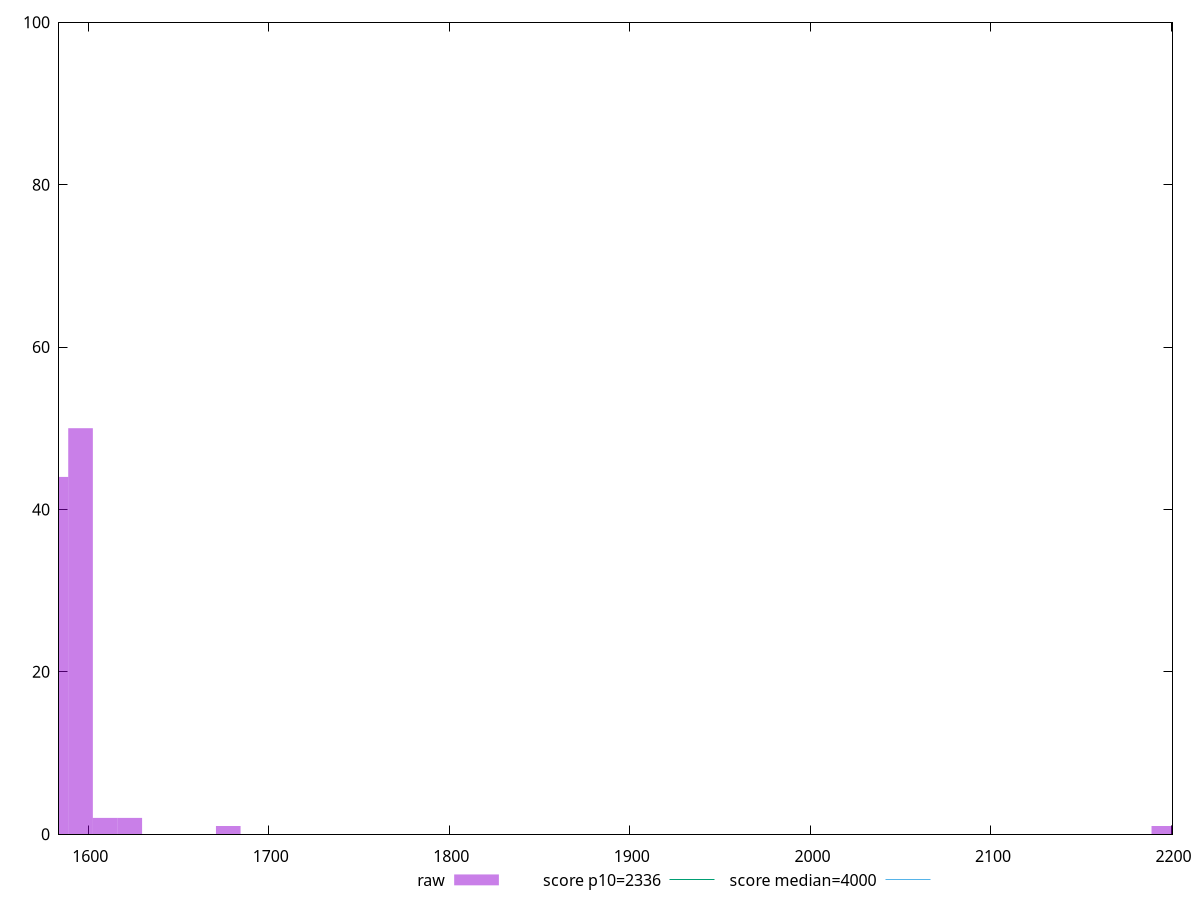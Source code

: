reset

$raw <<EOF
2195.800033556012 1
1595.7056144475366 50
1609.3441239727292 2
1582.067104922344 44
1622.9826334979218 2
1677.5366715986925 1
EOF

set key outside below
set boxwidth 13.638509525192621
set xrange [1583.7735000000002:2200.5975000000008]
set yrange [0:100]
set trange [0:100]
set style fill transparent solid 0.5 noborder

set parametric
set terminal svg size 640, 490 enhanced background rgb 'white'
set output "report_00017_2021-02-10T15-08-03.406Z/first-contentful-paint/samples/pages+cached+noadtech+nomedia+nocss/raw/histogram.svg"

plot $raw title "raw" with boxes, \
     2336,t title "score p10=2336", \
     4000,t title "score median=4000"

reset

